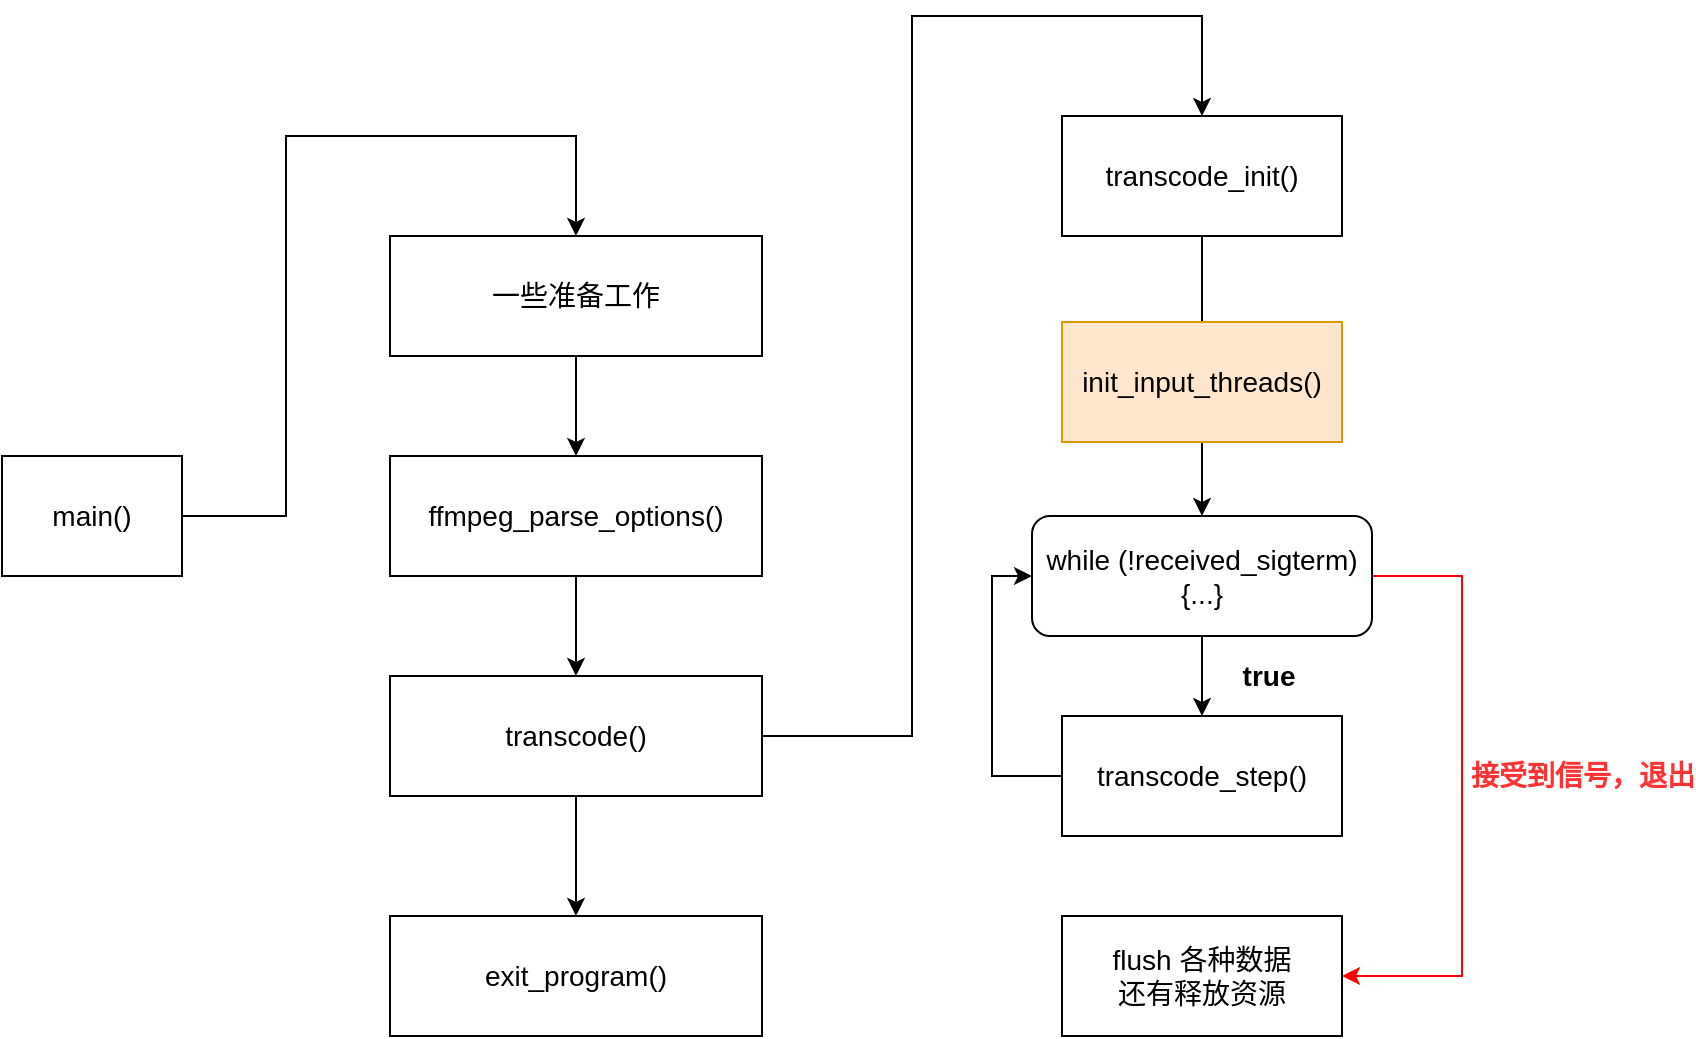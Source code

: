 <mxfile version="20.2.3" type="device"><diagram id="CCSkUD4YMc4SreTmyc2y" name="第 1 页"><mxGraphModel dx="976" dy="865" grid="1" gridSize="10" guides="1" tooltips="1" connect="1" arrows="1" fold="1" page="1" pageScale="1" pageWidth="827" pageHeight="1169" math="0" shadow="0"><root><mxCell id="0"/><mxCell id="1" parent="0"/><mxCell id="D8f3OEhFVSInSRfgoBKe-1" style="edgeStyle=orthogonalEdgeStyle;rounded=0;orthogonalLoop=1;jettySize=auto;html=1;entryX=0.5;entryY=0;entryDx=0;entryDy=0;fontSize=14;" parent="1" source="D8f3OEhFVSInSRfgoBKe-2" target="D8f3OEhFVSInSRfgoBKe-4" edge="1"><mxGeometry relative="1" as="geometry"><Array as="points"><mxPoint x="212" y="310"/><mxPoint x="212" y="120"/><mxPoint x="357" y="120"/></Array></mxGeometry></mxCell><mxCell id="D8f3OEhFVSInSRfgoBKe-2" value="main()" style="rounded=0;whiteSpace=wrap;html=1;fontSize=14;" parent="1" vertex="1"><mxGeometry x="70" y="280" width="90" height="60" as="geometry"/></mxCell><mxCell id="D8f3OEhFVSInSRfgoBKe-3" style="edgeStyle=orthogonalEdgeStyle;rounded=0;orthogonalLoop=1;jettySize=auto;html=1;fontSize=14;" parent="1" source="D8f3OEhFVSInSRfgoBKe-4" target="D8f3OEhFVSInSRfgoBKe-7" edge="1"><mxGeometry relative="1" as="geometry"/></mxCell><mxCell id="D8f3OEhFVSInSRfgoBKe-4" value="一些准备工作" style="rounded=0;whiteSpace=wrap;html=1;fontSize=14;" parent="1" vertex="1"><mxGeometry x="264" y="170" width="186" height="60" as="geometry"/></mxCell><mxCell id="D8f3OEhFVSInSRfgoBKe-6" style="edgeStyle=orthogonalEdgeStyle;rounded=0;orthogonalLoop=1;jettySize=auto;html=1;fontSize=14;" parent="1" source="D8f3OEhFVSInSRfgoBKe-7" target="D8f3OEhFVSInSRfgoBKe-8" edge="1"><mxGeometry relative="1" as="geometry"/></mxCell><mxCell id="D8f3OEhFVSInSRfgoBKe-7" value="ffmpeg_parse_options()" style="rounded=0;whiteSpace=wrap;html=1;fontSize=14;fillColor=#FFFFFF;" parent="1" vertex="1"><mxGeometry x="264" y="280" width="186" height="60" as="geometry"/></mxCell><mxCell id="D8f3OEhFVSInSRfgoBKe-17" style="edgeStyle=orthogonalEdgeStyle;rounded=0;orthogonalLoop=1;jettySize=auto;html=1;" parent="1" source="D8f3OEhFVSInSRfgoBKe-8" target="D8f3OEhFVSInSRfgoBKe-16" edge="1"><mxGeometry relative="1" as="geometry"/></mxCell><mxCell id="D8f3OEhFVSInSRfgoBKe-26" style="edgeStyle=orthogonalEdgeStyle;rounded=0;orthogonalLoop=1;jettySize=auto;html=1;entryX=0.5;entryY=0;entryDx=0;entryDy=0;" parent="1" source="D8f3OEhFVSInSRfgoBKe-8" target="D8f3OEhFVSInSRfgoBKe-20" edge="1"><mxGeometry relative="1" as="geometry"><Array as="points"><mxPoint x="525" y="420"/><mxPoint x="525" y="60"/><mxPoint x="670" y="60"/></Array></mxGeometry></mxCell><mxCell id="D8f3OEhFVSInSRfgoBKe-8" value="transcode()" style="rounded=0;whiteSpace=wrap;html=1;fontSize=14;" parent="1" vertex="1"><mxGeometry x="264" y="390" width="186" height="60" as="geometry"/></mxCell><mxCell id="D8f3OEhFVSInSRfgoBKe-16" value="exit_program()" style="rounded=0;whiteSpace=wrap;html=1;fontSize=14;" parent="1" vertex="1"><mxGeometry x="264" y="510" width="186" height="60" as="geometry"/></mxCell><mxCell id="D8f3OEhFVSInSRfgoBKe-27" style="edgeStyle=orthogonalEdgeStyle;rounded=0;orthogonalLoop=1;jettySize=auto;html=1;" parent="1" source="D8f3OEhFVSInSRfgoBKe-20" target="D8f3OEhFVSInSRfgoBKe-23" edge="1"><mxGeometry relative="1" as="geometry"/></mxCell><mxCell id="D8f3OEhFVSInSRfgoBKe-20" value="transcode_init()" style="rounded=0;whiteSpace=wrap;html=1;fontSize=14;fillColor=#FFFFFF;strokeColor=#000000;" parent="1" vertex="1"><mxGeometry x="600" y="110" width="140" height="60" as="geometry"/></mxCell><mxCell id="D8f3OEhFVSInSRfgoBKe-28" style="edgeStyle=orthogonalEdgeStyle;rounded=0;orthogonalLoop=1;jettySize=auto;html=1;entryX=1;entryY=0.5;entryDx=0;entryDy=0;fontColor=#FF0000;labelBackgroundColor=#FFFFFF;strokeColor=#FF0000;" parent="1" source="D8f3OEhFVSInSRfgoBKe-23" target="D8f3OEhFVSInSRfgoBKe-25" edge="1"><mxGeometry relative="1" as="geometry"><Array as="points"><mxPoint x="800" y="340"/><mxPoint x="800" y="540"/></Array></mxGeometry></mxCell><mxCell id="D8f3OEhFVSInSRfgoBKe-29" style="edgeStyle=orthogonalEdgeStyle;rounded=0;orthogonalLoop=1;jettySize=auto;html=1;" parent="1" source="D8f3OEhFVSInSRfgoBKe-23" target="D8f3OEhFVSInSRfgoBKe-24" edge="1"><mxGeometry relative="1" as="geometry"/></mxCell><mxCell id="D8f3OEhFVSInSRfgoBKe-23" value="while (!received_sigterm) {...}" style="rounded=1;whiteSpace=wrap;html=1;fillColor=#FFFFFF;fontSize=14;" parent="1" vertex="1"><mxGeometry x="585" y="310" width="170" height="60" as="geometry"/></mxCell><mxCell id="D8f3OEhFVSInSRfgoBKe-30" style="edgeStyle=orthogonalEdgeStyle;rounded=0;orthogonalLoop=1;jettySize=auto;html=1;entryX=0;entryY=0.5;entryDx=0;entryDy=0;" parent="1" source="D8f3OEhFVSInSRfgoBKe-24" target="D8f3OEhFVSInSRfgoBKe-23" edge="1"><mxGeometry relative="1" as="geometry"><Array as="points"><mxPoint x="565" y="440"/><mxPoint x="565" y="340"/></Array></mxGeometry></mxCell><mxCell id="D8f3OEhFVSInSRfgoBKe-24" value="transcode_step()" style="rounded=0;whiteSpace=wrap;html=1;fontSize=14;" parent="1" vertex="1"><mxGeometry x="600" y="410" width="140" height="60" as="geometry"/></mxCell><mxCell id="D8f3OEhFVSInSRfgoBKe-25" value="flush 各种数据&lt;br&gt;还有释放资源" style="rounded=0;whiteSpace=wrap;html=1;fontSize=14;" parent="1" vertex="1"><mxGeometry x="600" y="510" width="140" height="60" as="geometry"/></mxCell><mxCell id="D8f3OEhFVSInSRfgoBKe-31" value="true" style="text;strokeColor=none;fillColor=none;html=1;fontSize=14;fontStyle=1;verticalAlign=middle;align=center;fontColor=#000000;" parent="1" vertex="1"><mxGeometry x="670" y="370" width="65" height="40" as="geometry"/></mxCell><mxCell id="D8f3OEhFVSInSRfgoBKe-32" value="接受到信号，退出" style="text;strokeColor=none;fillColor=none;html=1;fontSize=14;fontStyle=1;verticalAlign=middle;align=center;fontColor=#FF3333;" parent="1" vertex="1"><mxGeometry x="810" y="420" width="100" height="40" as="geometry"/></mxCell><mxCell id="FSEhODkpcnIZ94nR4AJD-1" value="init_input_threads()" style="rounded=0;whiteSpace=wrap;html=1;fontSize=14;fillColor=#ffe6cc;strokeColor=#d79b00;" vertex="1" parent="1"><mxGeometry x="600" y="213" width="140" height="60" as="geometry"/></mxCell></root></mxGraphModel></diagram></mxfile>